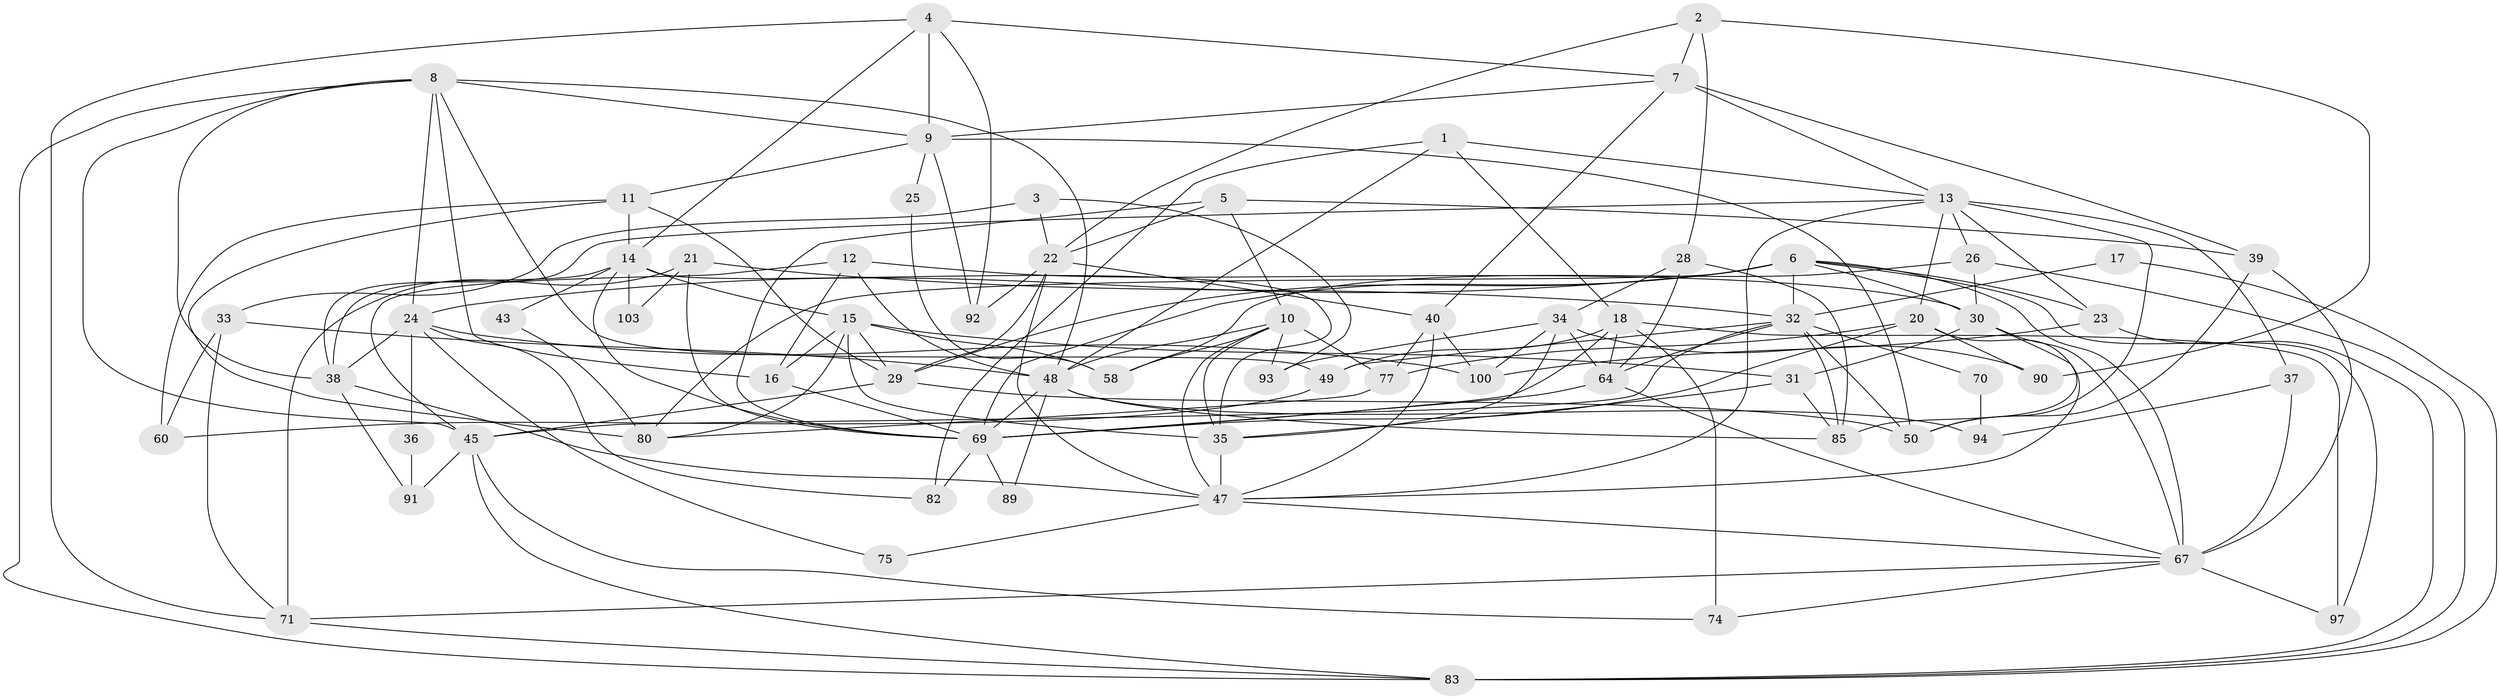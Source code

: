 // original degree distribution, {4: 0.2524271844660194, 2: 0.14563106796116504, 3: 0.2524271844660194, 7: 0.038834951456310676, 6: 0.08737864077669903, 5: 0.21359223300970873, 8: 0.009708737864077669}
// Generated by graph-tools (version 1.1) at 2025/42/03/06/25 10:42:00]
// undirected, 67 vertices, 165 edges
graph export_dot {
graph [start="1"]
  node [color=gray90,style=filled];
  1;
  2 [super="+56"];
  3 [super="+68"];
  4 [super="+79"];
  5;
  6 [super="+96"];
  7;
  8 [super="+86"];
  9 [super="+51"];
  10 [super="+84"];
  11;
  12;
  13 [super="+72"];
  14 [super="+19"];
  15 [super="+41"];
  16 [super="+52"];
  17;
  18 [super="+55"];
  20 [super="+73"];
  21 [super="+44"];
  22 [super="+87"];
  23 [super="+98"];
  24 [super="+46"];
  25;
  26 [super="+27"];
  28;
  29 [super="+42"];
  30 [super="+61"];
  31;
  32 [super="+59"];
  33 [super="+57"];
  34 [super="+76"];
  35 [super="+65"];
  36;
  37;
  38 [super="+53"];
  39 [super="+81"];
  40;
  43;
  45 [super="+54"];
  47 [super="+62"];
  48 [super="+95"];
  49 [super="+63"];
  50 [super="+99"];
  58;
  60;
  64 [super="+66"];
  67 [super="+78"];
  69 [super="+102"];
  70;
  71;
  74;
  75;
  77;
  80 [super="+101"];
  82;
  83;
  85 [super="+88"];
  89;
  90;
  91;
  92;
  93;
  94;
  97;
  100;
  103;
  1 -- 13;
  1 -- 18;
  1 -- 82;
  1 -- 48;
  2 -- 28;
  2 -- 90;
  2 -- 22;
  2 -- 7;
  3 -- 22;
  3 -- 33;
  3 -- 93;
  4 -- 92;
  4 -- 9;
  4 -- 71;
  4 -- 14;
  4 -- 7;
  5 -- 10;
  5 -- 39;
  5 -- 69;
  5 -- 22;
  6 -- 97;
  6 -- 24;
  6 -- 29;
  6 -- 32;
  6 -- 69;
  6 -- 80;
  6 -- 67;
  6 -- 23;
  6 -- 30;
  7 -- 40;
  7 -- 9;
  7 -- 13;
  7 -- 39;
  8 -- 38;
  8 -- 48;
  8 -- 16;
  8 -- 49;
  8 -- 83;
  8 -- 24;
  8 -- 9;
  8 -- 45;
  9 -- 11;
  9 -- 25;
  9 -- 50;
  9 -- 92;
  10 -- 77;
  10 -- 48;
  10 -- 58;
  10 -- 93;
  10 -- 47;
  10 -- 35;
  11 -- 60;
  11 -- 80;
  11 -- 14;
  11 -- 29;
  12 -- 48;
  12 -- 45;
  12 -- 30;
  12 -- 16;
  13 -- 26;
  13 -- 38;
  13 -- 47;
  13 -- 37;
  13 -- 50;
  13 -- 20;
  13 -- 23 [weight=2];
  14 -- 69;
  14 -- 103;
  14 -- 43;
  14 -- 15;
  14 -- 35;
  14 -- 38;
  15 -- 58;
  15 -- 31;
  15 -- 16;
  15 -- 80;
  15 -- 35;
  15 -- 29;
  16 -- 69;
  17 -- 83;
  17 -- 32;
  18 -- 69;
  18 -- 97;
  18 -- 74;
  18 -- 49;
  18 -- 64;
  20 -- 77;
  20 -- 90;
  20 -- 69;
  20 -- 47;
  21 -- 69;
  21 -- 71;
  21 -- 103;
  21 -- 32;
  22 -- 40;
  22 -- 92;
  22 -- 47;
  22 -- 29;
  23 -- 83;
  23 -- 100;
  24 -- 36;
  24 -- 75;
  24 -- 82;
  24 -- 100;
  24 -- 38;
  25 -- 58;
  26 -- 83;
  26 -- 58;
  26 -- 30;
  28 -- 34;
  28 -- 85;
  28 -- 64;
  29 -- 45;
  29 -- 50 [weight=2];
  30 -- 31;
  30 -- 85;
  30 -- 67;
  31 -- 35;
  31 -- 85;
  32 -- 70;
  32 -- 50;
  32 -- 85;
  32 -- 45;
  32 -- 49;
  32 -- 64;
  33 -- 48;
  33 -- 60;
  33 -- 71;
  34 -- 100;
  34 -- 90;
  34 -- 35;
  34 -- 93;
  34 -- 64;
  35 -- 47;
  36 -- 91;
  37 -- 67;
  37 -- 94;
  38 -- 47;
  38 -- 91;
  39 -- 50;
  39 -- 67;
  40 -- 47;
  40 -- 77;
  40 -- 100;
  43 -- 80;
  45 -- 83;
  45 -- 74;
  45 -- 91;
  47 -- 75;
  47 -- 67;
  48 -- 89;
  48 -- 94;
  48 -- 69;
  48 -- 85;
  49 -- 60;
  64 -- 67;
  64 -- 69;
  67 -- 71;
  67 -- 74;
  67 -- 97;
  69 -- 82;
  69 -- 89;
  70 -- 94;
  71 -- 83;
  77 -- 80;
}
